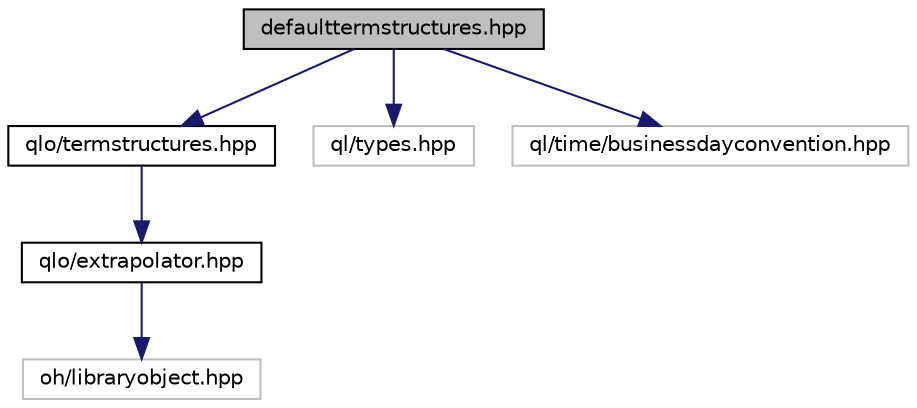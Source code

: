 digraph "defaulttermstructures.hpp"
{
  edge [fontname="Helvetica",fontsize="10",labelfontname="Helvetica",labelfontsize="10"];
  node [fontname="Helvetica",fontsize="10",shape=record];
  Node0 [label="defaulttermstructures.hpp",height=0.2,width=0.4,color="black", fillcolor="grey75", style="filled", fontcolor="black"];
  Node0 -> Node1 [color="midnightblue",fontsize="10",style="solid",fontname="Helvetica"];
  Node1 [label="qlo/termstructures.hpp",height=0.2,width=0.4,color="black", fillcolor="white", style="filled",URL="$termstructures_8hpp.html"];
  Node1 -> Node2 [color="midnightblue",fontsize="10",style="solid",fontname="Helvetica"];
  Node2 [label="qlo/extrapolator.hpp",height=0.2,width=0.4,color="black", fillcolor="white", style="filled",URL="$extrapolator_8hpp.html"];
  Node2 -> Node3 [color="midnightblue",fontsize="10",style="solid",fontname="Helvetica"];
  Node3 [label="oh/libraryobject.hpp",height=0.2,width=0.4,color="grey75", fillcolor="white", style="filled"];
  Node0 -> Node4 [color="midnightblue",fontsize="10",style="solid",fontname="Helvetica"];
  Node4 [label="ql/types.hpp",height=0.2,width=0.4,color="grey75", fillcolor="white", style="filled"];
  Node0 -> Node5 [color="midnightblue",fontsize="10",style="solid",fontname="Helvetica"];
  Node5 [label="ql/time/businessdayconvention.hpp",height=0.2,width=0.4,color="grey75", fillcolor="white", style="filled"];
}
